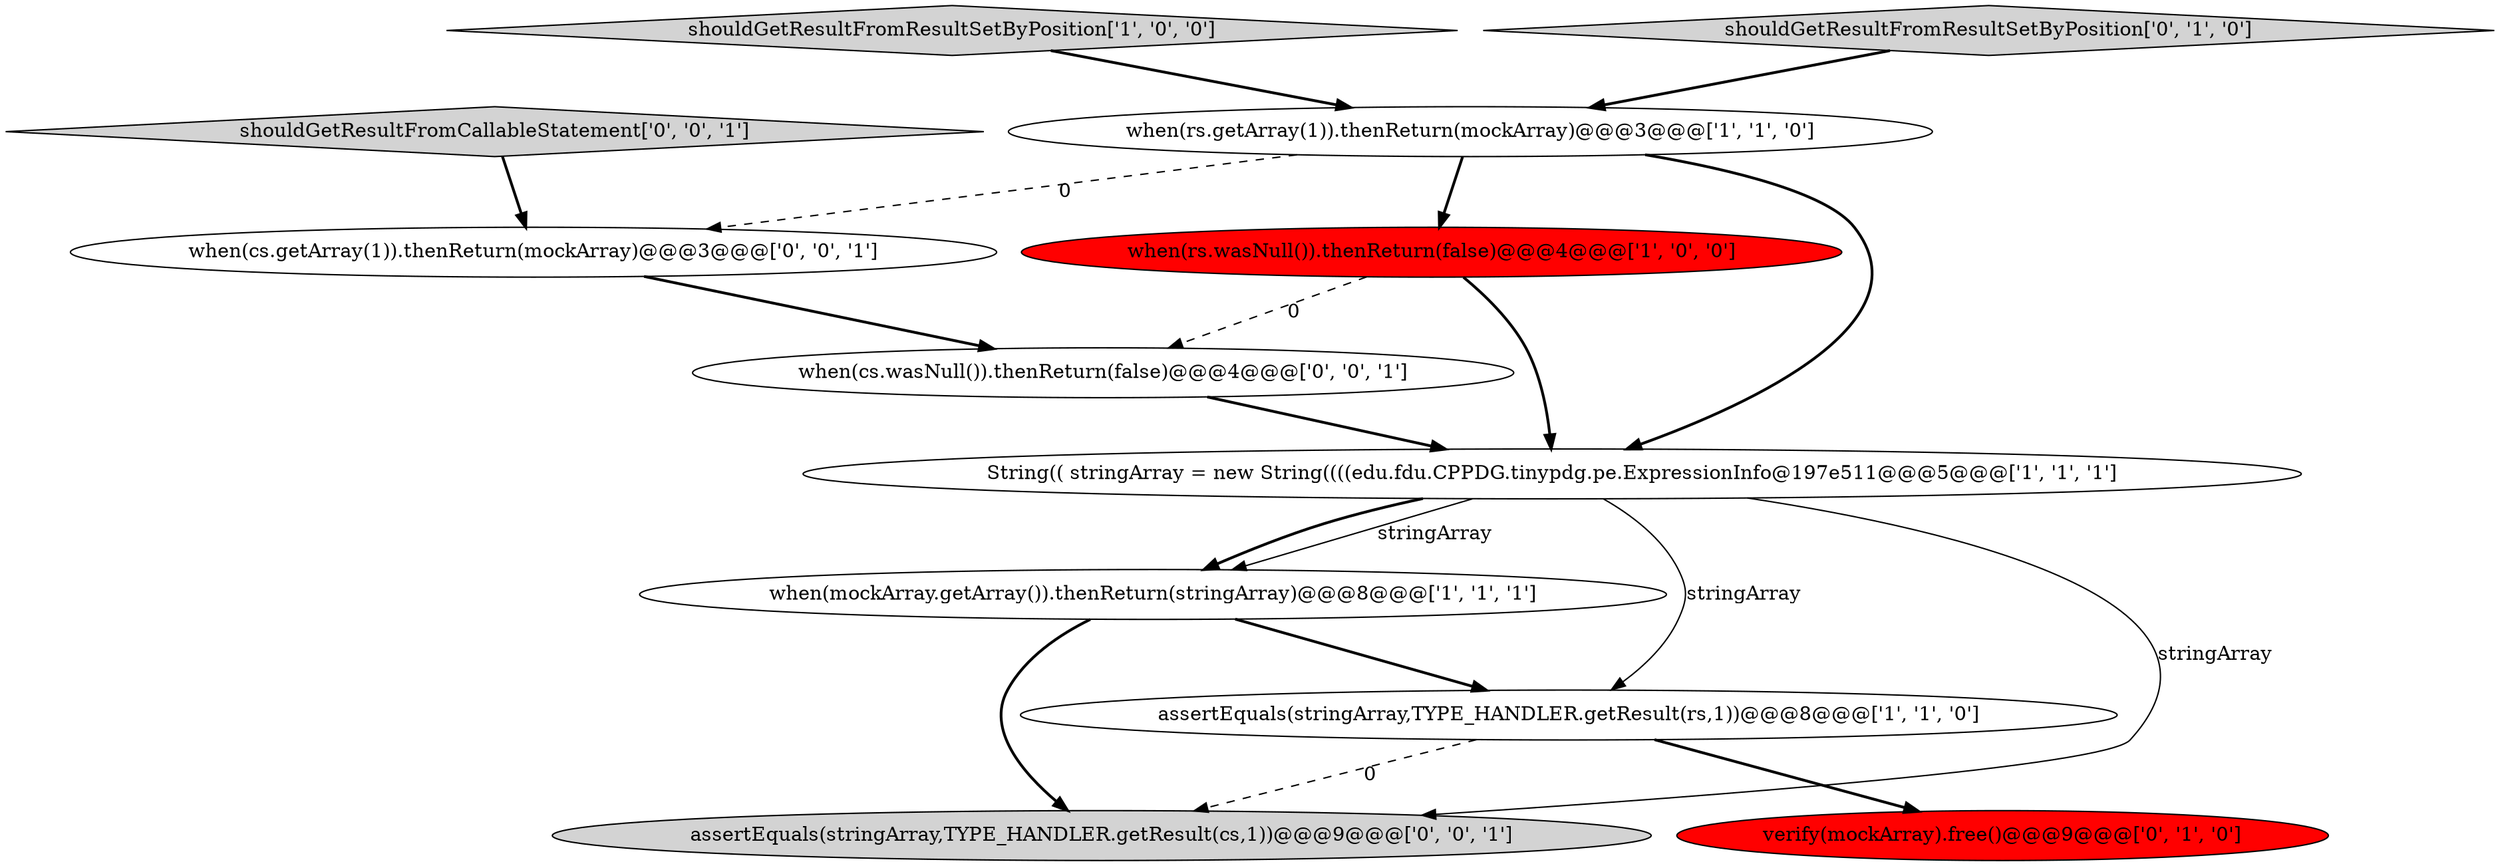 digraph {
3 [style = filled, label = "String(( stringArray = new String((((edu.fdu.CPPDG.tinypdg.pe.ExpressionInfo@197e511@@@5@@@['1', '1', '1']", fillcolor = white, shape = ellipse image = "AAA0AAABBB1BBB"];
4 [style = filled, label = "when(rs.wasNull()).thenReturn(false)@@@4@@@['1', '0', '0']", fillcolor = red, shape = ellipse image = "AAA1AAABBB1BBB"];
8 [style = filled, label = "assertEquals(stringArray,TYPE_HANDLER.getResult(cs,1))@@@9@@@['0', '0', '1']", fillcolor = lightgray, shape = ellipse image = "AAA0AAABBB3BBB"];
11 [style = filled, label = "shouldGetResultFromCallableStatement['0', '0', '1']", fillcolor = lightgray, shape = diamond image = "AAA0AAABBB3BBB"];
5 [style = filled, label = "shouldGetResultFromResultSetByPosition['1', '0', '0']", fillcolor = lightgray, shape = diamond image = "AAA0AAABBB1BBB"];
7 [style = filled, label = "verify(mockArray).free()@@@9@@@['0', '1', '0']", fillcolor = red, shape = ellipse image = "AAA1AAABBB2BBB"];
10 [style = filled, label = "when(cs.wasNull()).thenReturn(false)@@@4@@@['0', '0', '1']", fillcolor = white, shape = ellipse image = "AAA0AAABBB3BBB"];
2 [style = filled, label = "when(rs.getArray(1)).thenReturn(mockArray)@@@3@@@['1', '1', '0']", fillcolor = white, shape = ellipse image = "AAA0AAABBB1BBB"];
9 [style = filled, label = "when(cs.getArray(1)).thenReturn(mockArray)@@@3@@@['0', '0', '1']", fillcolor = white, shape = ellipse image = "AAA0AAABBB3BBB"];
6 [style = filled, label = "shouldGetResultFromResultSetByPosition['0', '1', '0']", fillcolor = lightgray, shape = diamond image = "AAA0AAABBB2BBB"];
0 [style = filled, label = "when(mockArray.getArray()).thenReturn(stringArray)@@@8@@@['1', '1', '1']", fillcolor = white, shape = ellipse image = "AAA0AAABBB1BBB"];
1 [style = filled, label = "assertEquals(stringArray,TYPE_HANDLER.getResult(rs,1))@@@8@@@['1', '1', '0']", fillcolor = white, shape = ellipse image = "AAA0AAABBB1BBB"];
4->3 [style = bold, label=""];
10->3 [style = bold, label=""];
5->2 [style = bold, label=""];
1->8 [style = dashed, label="0"];
3->1 [style = solid, label="stringArray"];
3->0 [style = solid, label="stringArray"];
9->10 [style = bold, label=""];
4->10 [style = dashed, label="0"];
11->9 [style = bold, label=""];
2->9 [style = dashed, label="0"];
2->4 [style = bold, label=""];
1->7 [style = bold, label=""];
0->1 [style = bold, label=""];
3->8 [style = solid, label="stringArray"];
3->0 [style = bold, label=""];
2->3 [style = bold, label=""];
0->8 [style = bold, label=""];
6->2 [style = bold, label=""];
}
